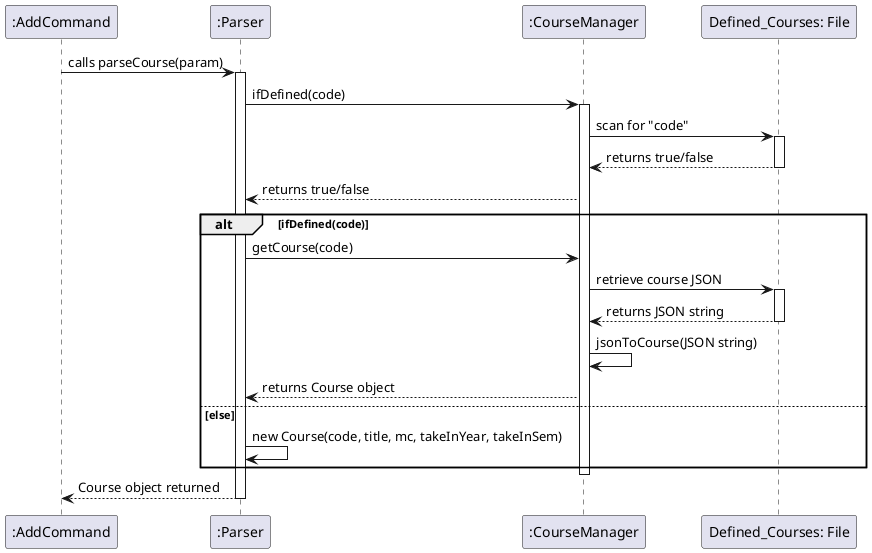 @startuml
participant ":AddCommand" as AC
participant ":Parser" as P
participant ":CourseManager" as CM
participant "Defined_Courses: File" as File

AC -> P : calls parseCourse(param)
activate P

P -> CM : ifDefined(code)
activate CM

CM -> File : scan for "code"
activate File
File --> CM : returns true/false
deactivate File
CM --> P: returns true/false

alt ifDefined(code)
    P -> CM : getCourse(code)
    CM -> File : retrieve course JSON
    activate File
    File --> CM : returns JSON string
    deactivate File
    CM -> CM : jsonToCourse(JSON string)
    CM --> P : returns Course object
else else
    P -> P : new Course(code, title, mc, takeInYear, takeInSem)
end
deactivate CM

P --> AC : Course object returned
deactivate P

@enduml
